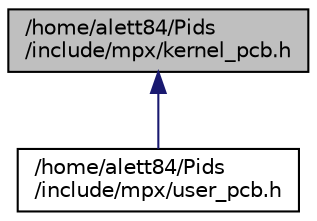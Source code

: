 digraph "/home/alett84/Pids/include/mpx/kernel_pcb.h"
{
 // LATEX_PDF_SIZE
  edge [fontname="Helvetica",fontsize="10",labelfontname="Helvetica",labelfontsize="10"];
  node [fontname="Helvetica",fontsize="10",shape=record];
  Node1 [label="/home/alett84/Pids\l/include/mpx/kernel_pcb.h",height=0.2,width=0.4,color="black", fillcolor="grey75", style="filled", fontcolor="black",tooltip="Kernel functions for manipulating system PCBs."];
  Node1 -> Node2 [dir="back",color="midnightblue",fontsize="10",style="solid",fontname="Helvetica"];
  Node2 [label="/home/alett84/Pids\l/include/mpx/user_pcb.h",height=0.2,width=0.4,color="black", fillcolor="white", style="filled",URL="$user__pcb_8h_source.html",tooltip=" "];
}
